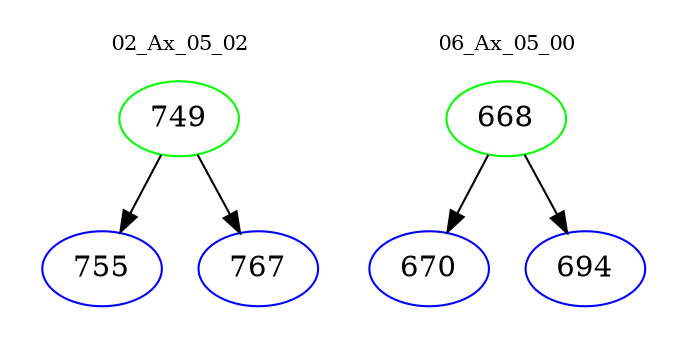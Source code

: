 digraph{
subgraph cluster_0 {
color = white
label = "02_Ax_05_02";
fontsize=10;
T0_749 [label="749", color="green"]
T0_749 -> T0_755 [color="black"]
T0_755 [label="755", color="blue"]
T0_749 -> T0_767 [color="black"]
T0_767 [label="767", color="blue"]
}
subgraph cluster_1 {
color = white
label = "06_Ax_05_00";
fontsize=10;
T1_668 [label="668", color="green"]
T1_668 -> T1_670 [color="black"]
T1_670 [label="670", color="blue"]
T1_668 -> T1_694 [color="black"]
T1_694 [label="694", color="blue"]
}
}
